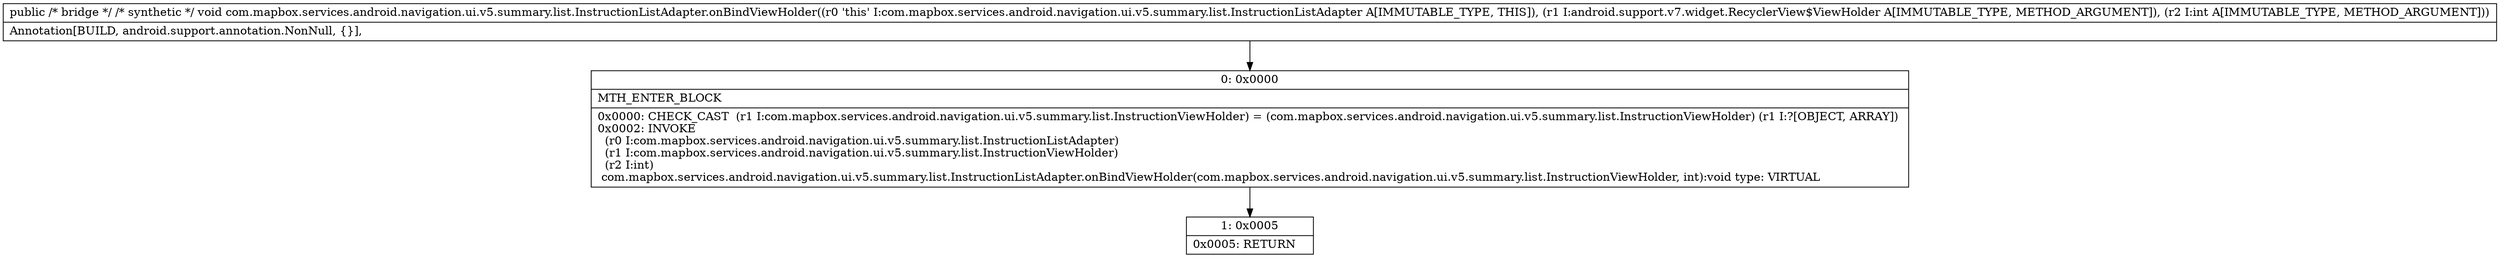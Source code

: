 digraph "CFG forcom.mapbox.services.android.navigation.ui.v5.summary.list.InstructionListAdapter.onBindViewHolder(Landroid\/support\/v7\/widget\/RecyclerView$ViewHolder;I)V" {
Node_0 [shape=record,label="{0\:\ 0x0000|MTH_ENTER_BLOCK\l|0x0000: CHECK_CAST  (r1 I:com.mapbox.services.android.navigation.ui.v5.summary.list.InstructionViewHolder) = (com.mapbox.services.android.navigation.ui.v5.summary.list.InstructionViewHolder) (r1 I:?[OBJECT, ARRAY]) \l0x0002: INVOKE  \l  (r0 I:com.mapbox.services.android.navigation.ui.v5.summary.list.InstructionListAdapter)\l  (r1 I:com.mapbox.services.android.navigation.ui.v5.summary.list.InstructionViewHolder)\l  (r2 I:int)\l com.mapbox.services.android.navigation.ui.v5.summary.list.InstructionListAdapter.onBindViewHolder(com.mapbox.services.android.navigation.ui.v5.summary.list.InstructionViewHolder, int):void type: VIRTUAL \l}"];
Node_1 [shape=record,label="{1\:\ 0x0005|0x0005: RETURN   \l}"];
MethodNode[shape=record,label="{public \/* bridge *\/ \/* synthetic *\/ void com.mapbox.services.android.navigation.ui.v5.summary.list.InstructionListAdapter.onBindViewHolder((r0 'this' I:com.mapbox.services.android.navigation.ui.v5.summary.list.InstructionListAdapter A[IMMUTABLE_TYPE, THIS]), (r1 I:android.support.v7.widget.RecyclerView$ViewHolder A[IMMUTABLE_TYPE, METHOD_ARGUMENT]), (r2 I:int A[IMMUTABLE_TYPE, METHOD_ARGUMENT]))  | Annotation[BUILD, android.support.annotation.NonNull, \{\}], \l}"];
MethodNode -> Node_0;
Node_0 -> Node_1;
}

